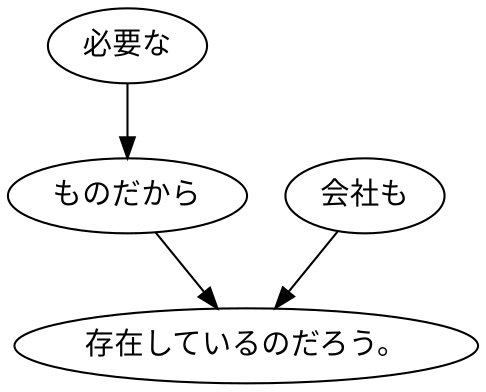 digraph graph6748 {
	node0 [label="必要な"];
	node1 [label="ものだから"];
	node2 [label="会社も"];
	node3 [label="存在しているのだろう。"];
	node0 -> node1;
	node1 -> node3;
	node2 -> node3;
}
